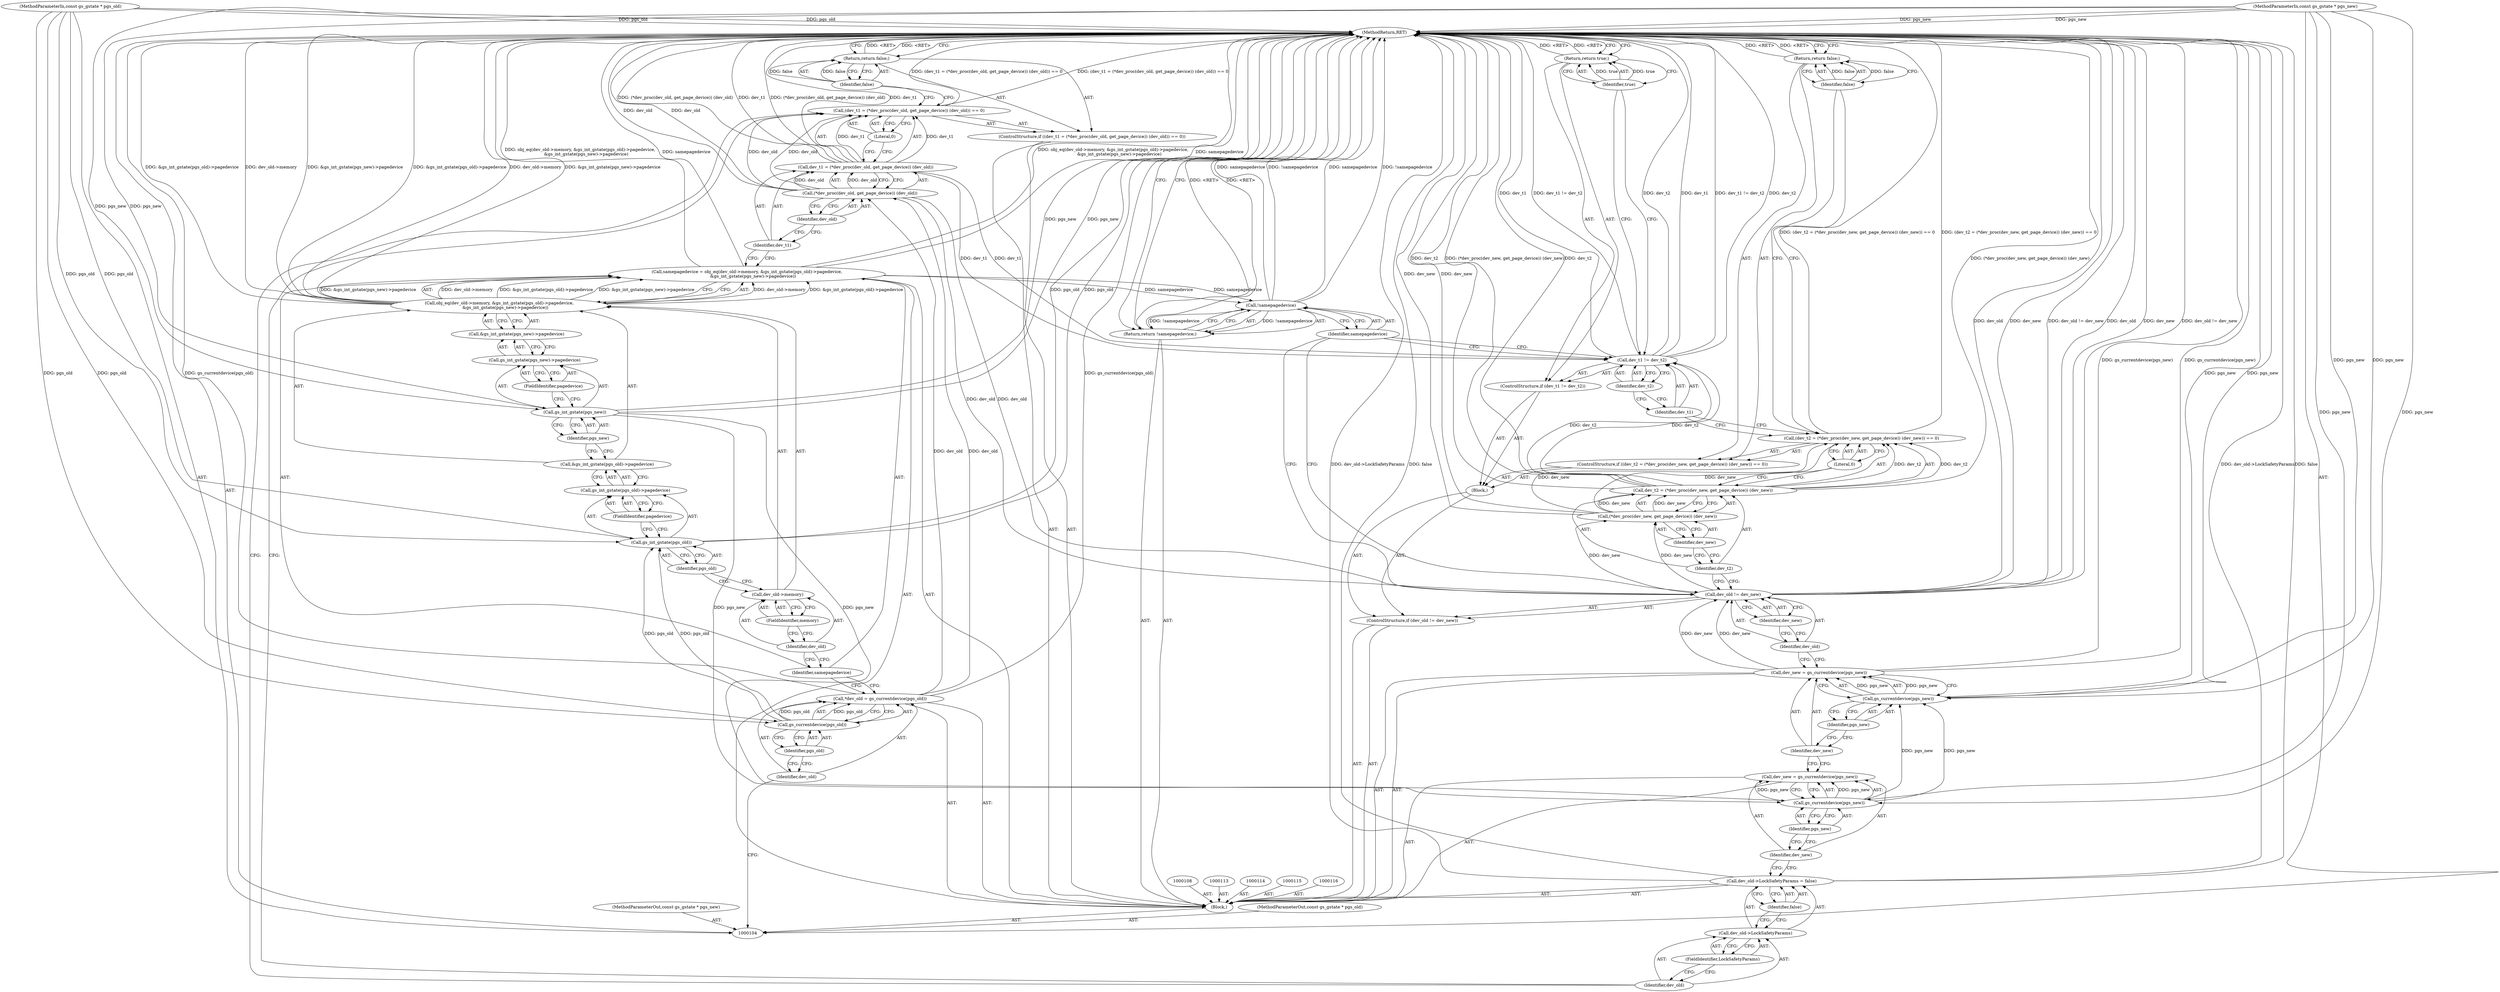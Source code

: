 digraph "1_ghostscript_3e5d316b72e3965b7968bb1d96baa137cd063ac6" {
"1000178" [label="(MethodReturn,RET)"];
"1000105" [label="(MethodParameterIn,const gs_gstate * pgs_old)"];
"1000236" [label="(MethodParameterOut,const gs_gstate * pgs_old)"];
"1000106" [label="(MethodParameterIn,const gs_gstate * pgs_new)"];
"1000237" [label="(MethodParameterOut,const gs_gstate * pgs_new)"];
"1000135" [label="(Call,dev_t1 = (*dev_proc(dev_old, get_page_device)) (dev_old))"];
"1000136" [label="(Identifier,dev_t1)"];
"1000137" [label="(Call,(*dev_proc(dev_old, get_page_device)) (dev_old))"];
"1000133" [label="(ControlStructure,if ((dev_t1 = (*dev_proc(dev_old, get_page_device)) (dev_old)) == 0))"];
"1000138" [label="(Identifier,dev_old)"];
"1000139" [label="(Literal,0)"];
"1000134" [label="(Call,(dev_t1 = (*dev_proc(dev_old, get_page_device)) (dev_old)) == 0)"];
"1000141" [label="(Identifier,false)"];
"1000140" [label="(Return,return false;)"];
"1000145" [label="(FieldIdentifier,LockSafetyParams)"];
"1000146" [label="(Identifier,false)"];
"1000142" [label="(Call,dev_old->LockSafetyParams = false)"];
"1000143" [label="(Call,dev_old->LockSafetyParams)"];
"1000144" [label="(Identifier,dev_old)"];
"1000149" [label="(Call,gs_currentdevice(pgs_new))"];
"1000150" [label="(Identifier,pgs_new)"];
"1000147" [label="(Call,dev_new = gs_currentdevice(pgs_new))"];
"1000148" [label="(Identifier,dev_new)"];
"1000153" [label="(Call,gs_currentdevice(pgs_new))"];
"1000154" [label="(Identifier,pgs_new)"];
"1000151" [label="(Call,dev_new = gs_currentdevice(pgs_new))"];
"1000152" [label="(Identifier,dev_new)"];
"1000158" [label="(Identifier,dev_new)"];
"1000159" [label="(Block,)"];
"1000155" [label="(ControlStructure,if (dev_old != dev_new))"];
"1000156" [label="(Call,dev_old != dev_new)"];
"1000157" [label="(Identifier,dev_old)"];
"1000161" [label="(Call,(dev_t2 = (*dev_proc(dev_new, get_page_device)) (dev_new)) == 0)"];
"1000162" [label="(Call,dev_t2 = (*dev_proc(dev_new, get_page_device)) (dev_new))"];
"1000163" [label="(Identifier,dev_t2)"];
"1000164" [label="(Call,(*dev_proc(dev_new, get_page_device)) (dev_new))"];
"1000165" [label="(Identifier,dev_new)"];
"1000166" [label="(Literal,0)"];
"1000160" [label="(ControlStructure,if ((dev_t2 = (*dev_proc(dev_new, get_page_device)) (dev_new)) == 0))"];
"1000107" [label="(Block,)"];
"1000167" [label="(Return,return false;)"];
"1000168" [label="(Identifier,false)"];
"1000170" [label="(Call,dev_t1 != dev_t2)"];
"1000171" [label="(Identifier,dev_t1)"];
"1000172" [label="(Identifier,dev_t2)"];
"1000169" [label="(ControlStructure,if (dev_t1 != dev_t2))"];
"1000173" [label="(Return,return true;)"];
"1000174" [label="(Identifier,true)"];
"1000176" [label="(Call,!samepagedevice)"];
"1000177" [label="(Identifier,samepagedevice)"];
"1000175" [label="(Return,return !samepagedevice;)"];
"1000109" [label="(Call,*dev_old = gs_currentdevice(pgs_old))"];
"1000110" [label="(Identifier,dev_old)"];
"1000111" [label="(Call,gs_currentdevice(pgs_old))"];
"1000112" [label="(Identifier,pgs_old)"];
"1000117" [label="(Call,samepagedevice = obj_eq(dev_old->memory, &gs_int_gstate(pgs_old)->pagedevice,\n         &gs_int_gstate(pgs_new)->pagedevice))"];
"1000118" [label="(Identifier,samepagedevice)"];
"1000119" [label="(Call,obj_eq(dev_old->memory, &gs_int_gstate(pgs_old)->pagedevice,\n         &gs_int_gstate(pgs_new)->pagedevice))"];
"1000120" [label="(Call,dev_old->memory)"];
"1000121" [label="(Identifier,dev_old)"];
"1000122" [label="(FieldIdentifier,memory)"];
"1000123" [label="(Call,&gs_int_gstate(pgs_old)->pagedevice)"];
"1000124" [label="(Call,gs_int_gstate(pgs_old)->pagedevice)"];
"1000125" [label="(Call,gs_int_gstate(pgs_old))"];
"1000126" [label="(Identifier,pgs_old)"];
"1000127" [label="(FieldIdentifier,pagedevice)"];
"1000129" [label="(Call,gs_int_gstate(pgs_new)->pagedevice)"];
"1000130" [label="(Call,gs_int_gstate(pgs_new))"];
"1000131" [label="(Identifier,pgs_new)"];
"1000132" [label="(FieldIdentifier,pagedevice)"];
"1000128" [label="(Call,&gs_int_gstate(pgs_new)->pagedevice)"];
"1000178" -> "1000104"  [label="AST: "];
"1000178" -> "1000140"  [label="CFG: "];
"1000178" -> "1000167"  [label="CFG: "];
"1000178" -> "1000173"  [label="CFG: "];
"1000178" -> "1000175"  [label="CFG: "];
"1000173" -> "1000178"  [label="DDG: <RET>"];
"1000156" -> "1000178"  [label="DDG: dev_old"];
"1000156" -> "1000178"  [label="DDG: dev_new"];
"1000156" -> "1000178"  [label="DDG: dev_old != dev_new"];
"1000105" -> "1000178"  [label="DDG: pgs_old"];
"1000119" -> "1000178"  [label="DDG: &gs_int_gstate(pgs_old)->pagedevice"];
"1000119" -> "1000178"  [label="DDG: dev_old->memory"];
"1000119" -> "1000178"  [label="DDG: &gs_int_gstate(pgs_new)->pagedevice"];
"1000176" -> "1000178"  [label="DDG: !samepagedevice"];
"1000176" -> "1000178"  [label="DDG: samepagedevice"];
"1000151" -> "1000178"  [label="DDG: gs_currentdevice(pgs_new)"];
"1000117" -> "1000178"  [label="DDG: samepagedevice"];
"1000117" -> "1000178"  [label="DDG: obj_eq(dev_old->memory, &gs_int_gstate(pgs_old)->pagedevice,\n         &gs_int_gstate(pgs_new)->pagedevice)"];
"1000153" -> "1000178"  [label="DDG: pgs_new"];
"1000162" -> "1000178"  [label="DDG: (*dev_proc(dev_new, get_page_device)) (dev_new)"];
"1000162" -> "1000178"  [label="DDG: dev_t2"];
"1000125" -> "1000178"  [label="DDG: pgs_old"];
"1000170" -> "1000178"  [label="DDG: dev_t2"];
"1000170" -> "1000178"  [label="DDG: dev_t1"];
"1000170" -> "1000178"  [label="DDG: dev_t1 != dev_t2"];
"1000134" -> "1000178"  [label="DDG: (dev_t1 = (*dev_proc(dev_old, get_page_device)) (dev_old)) == 0"];
"1000142" -> "1000178"  [label="DDG: dev_old->LockSafetyParams"];
"1000142" -> "1000178"  [label="DDG: false"];
"1000135" -> "1000178"  [label="DDG: dev_t1"];
"1000135" -> "1000178"  [label="DDG: (*dev_proc(dev_old, get_page_device)) (dev_old)"];
"1000137" -> "1000178"  [label="DDG: dev_old"];
"1000109" -> "1000178"  [label="DDG: gs_currentdevice(pgs_old)"];
"1000161" -> "1000178"  [label="DDG: (dev_t2 = (*dev_proc(dev_new, get_page_device)) (dev_new)) == 0"];
"1000106" -> "1000178"  [label="DDG: pgs_new"];
"1000130" -> "1000178"  [label="DDG: pgs_new"];
"1000164" -> "1000178"  [label="DDG: dev_new"];
"1000140" -> "1000178"  [label="DDG: <RET>"];
"1000175" -> "1000178"  [label="DDG: <RET>"];
"1000167" -> "1000178"  [label="DDG: <RET>"];
"1000105" -> "1000104"  [label="AST: "];
"1000105" -> "1000178"  [label="DDG: pgs_old"];
"1000105" -> "1000111"  [label="DDG: pgs_old"];
"1000105" -> "1000125"  [label="DDG: pgs_old"];
"1000236" -> "1000104"  [label="AST: "];
"1000106" -> "1000104"  [label="AST: "];
"1000106" -> "1000178"  [label="DDG: pgs_new"];
"1000106" -> "1000130"  [label="DDG: pgs_new"];
"1000106" -> "1000149"  [label="DDG: pgs_new"];
"1000106" -> "1000153"  [label="DDG: pgs_new"];
"1000237" -> "1000104"  [label="AST: "];
"1000135" -> "1000134"  [label="AST: "];
"1000135" -> "1000137"  [label="CFG: "];
"1000136" -> "1000135"  [label="AST: "];
"1000137" -> "1000135"  [label="AST: "];
"1000139" -> "1000135"  [label="CFG: "];
"1000135" -> "1000178"  [label="DDG: dev_t1"];
"1000135" -> "1000178"  [label="DDG: (*dev_proc(dev_old, get_page_device)) (dev_old)"];
"1000135" -> "1000134"  [label="DDG: dev_t1"];
"1000137" -> "1000135"  [label="DDG: dev_old"];
"1000135" -> "1000170"  [label="DDG: dev_t1"];
"1000136" -> "1000135"  [label="AST: "];
"1000136" -> "1000117"  [label="CFG: "];
"1000138" -> "1000136"  [label="CFG: "];
"1000137" -> "1000135"  [label="AST: "];
"1000137" -> "1000138"  [label="CFG: "];
"1000138" -> "1000137"  [label="AST: "];
"1000135" -> "1000137"  [label="CFG: "];
"1000137" -> "1000178"  [label="DDG: dev_old"];
"1000137" -> "1000134"  [label="DDG: dev_old"];
"1000137" -> "1000135"  [label="DDG: dev_old"];
"1000109" -> "1000137"  [label="DDG: dev_old"];
"1000137" -> "1000156"  [label="DDG: dev_old"];
"1000133" -> "1000107"  [label="AST: "];
"1000134" -> "1000133"  [label="AST: "];
"1000140" -> "1000133"  [label="AST: "];
"1000138" -> "1000137"  [label="AST: "];
"1000138" -> "1000136"  [label="CFG: "];
"1000137" -> "1000138"  [label="CFG: "];
"1000139" -> "1000134"  [label="AST: "];
"1000139" -> "1000135"  [label="CFG: "];
"1000134" -> "1000139"  [label="CFG: "];
"1000134" -> "1000133"  [label="AST: "];
"1000134" -> "1000139"  [label="CFG: "];
"1000135" -> "1000134"  [label="AST: "];
"1000139" -> "1000134"  [label="AST: "];
"1000141" -> "1000134"  [label="CFG: "];
"1000144" -> "1000134"  [label="CFG: "];
"1000134" -> "1000178"  [label="DDG: (dev_t1 = (*dev_proc(dev_old, get_page_device)) (dev_old)) == 0"];
"1000135" -> "1000134"  [label="DDG: dev_t1"];
"1000137" -> "1000134"  [label="DDG: dev_old"];
"1000141" -> "1000140"  [label="AST: "];
"1000141" -> "1000134"  [label="CFG: "];
"1000140" -> "1000141"  [label="CFG: "];
"1000141" -> "1000140"  [label="DDG: false"];
"1000140" -> "1000133"  [label="AST: "];
"1000140" -> "1000141"  [label="CFG: "];
"1000141" -> "1000140"  [label="AST: "];
"1000178" -> "1000140"  [label="CFG: "];
"1000140" -> "1000178"  [label="DDG: <RET>"];
"1000141" -> "1000140"  [label="DDG: false"];
"1000145" -> "1000143"  [label="AST: "];
"1000145" -> "1000144"  [label="CFG: "];
"1000143" -> "1000145"  [label="CFG: "];
"1000146" -> "1000142"  [label="AST: "];
"1000146" -> "1000143"  [label="CFG: "];
"1000142" -> "1000146"  [label="CFG: "];
"1000142" -> "1000107"  [label="AST: "];
"1000142" -> "1000146"  [label="CFG: "];
"1000143" -> "1000142"  [label="AST: "];
"1000146" -> "1000142"  [label="AST: "];
"1000148" -> "1000142"  [label="CFG: "];
"1000142" -> "1000178"  [label="DDG: dev_old->LockSafetyParams"];
"1000142" -> "1000178"  [label="DDG: false"];
"1000143" -> "1000142"  [label="AST: "];
"1000143" -> "1000145"  [label="CFG: "];
"1000144" -> "1000143"  [label="AST: "];
"1000145" -> "1000143"  [label="AST: "];
"1000146" -> "1000143"  [label="CFG: "];
"1000144" -> "1000143"  [label="AST: "];
"1000144" -> "1000134"  [label="CFG: "];
"1000145" -> "1000144"  [label="CFG: "];
"1000149" -> "1000147"  [label="AST: "];
"1000149" -> "1000150"  [label="CFG: "];
"1000150" -> "1000149"  [label="AST: "];
"1000147" -> "1000149"  [label="CFG: "];
"1000149" -> "1000147"  [label="DDG: pgs_new"];
"1000130" -> "1000149"  [label="DDG: pgs_new"];
"1000106" -> "1000149"  [label="DDG: pgs_new"];
"1000149" -> "1000153"  [label="DDG: pgs_new"];
"1000150" -> "1000149"  [label="AST: "];
"1000150" -> "1000148"  [label="CFG: "];
"1000149" -> "1000150"  [label="CFG: "];
"1000147" -> "1000107"  [label="AST: "];
"1000147" -> "1000149"  [label="CFG: "];
"1000148" -> "1000147"  [label="AST: "];
"1000149" -> "1000147"  [label="AST: "];
"1000152" -> "1000147"  [label="CFG: "];
"1000149" -> "1000147"  [label="DDG: pgs_new"];
"1000148" -> "1000147"  [label="AST: "];
"1000148" -> "1000142"  [label="CFG: "];
"1000150" -> "1000148"  [label="CFG: "];
"1000153" -> "1000151"  [label="AST: "];
"1000153" -> "1000154"  [label="CFG: "];
"1000154" -> "1000153"  [label="AST: "];
"1000151" -> "1000153"  [label="CFG: "];
"1000153" -> "1000178"  [label="DDG: pgs_new"];
"1000153" -> "1000151"  [label="DDG: pgs_new"];
"1000149" -> "1000153"  [label="DDG: pgs_new"];
"1000106" -> "1000153"  [label="DDG: pgs_new"];
"1000154" -> "1000153"  [label="AST: "];
"1000154" -> "1000152"  [label="CFG: "];
"1000153" -> "1000154"  [label="CFG: "];
"1000151" -> "1000107"  [label="AST: "];
"1000151" -> "1000153"  [label="CFG: "];
"1000152" -> "1000151"  [label="AST: "];
"1000153" -> "1000151"  [label="AST: "];
"1000157" -> "1000151"  [label="CFG: "];
"1000151" -> "1000178"  [label="DDG: gs_currentdevice(pgs_new)"];
"1000153" -> "1000151"  [label="DDG: pgs_new"];
"1000151" -> "1000156"  [label="DDG: dev_new"];
"1000152" -> "1000151"  [label="AST: "];
"1000152" -> "1000147"  [label="CFG: "];
"1000154" -> "1000152"  [label="CFG: "];
"1000158" -> "1000156"  [label="AST: "];
"1000158" -> "1000157"  [label="CFG: "];
"1000156" -> "1000158"  [label="CFG: "];
"1000159" -> "1000155"  [label="AST: "];
"1000160" -> "1000159"  [label="AST: "];
"1000169" -> "1000159"  [label="AST: "];
"1000155" -> "1000107"  [label="AST: "];
"1000156" -> "1000155"  [label="AST: "];
"1000159" -> "1000155"  [label="AST: "];
"1000156" -> "1000155"  [label="AST: "];
"1000156" -> "1000158"  [label="CFG: "];
"1000157" -> "1000156"  [label="AST: "];
"1000158" -> "1000156"  [label="AST: "];
"1000163" -> "1000156"  [label="CFG: "];
"1000177" -> "1000156"  [label="CFG: "];
"1000156" -> "1000178"  [label="DDG: dev_old"];
"1000156" -> "1000178"  [label="DDG: dev_new"];
"1000156" -> "1000178"  [label="DDG: dev_old != dev_new"];
"1000137" -> "1000156"  [label="DDG: dev_old"];
"1000151" -> "1000156"  [label="DDG: dev_new"];
"1000156" -> "1000164"  [label="DDG: dev_new"];
"1000157" -> "1000156"  [label="AST: "];
"1000157" -> "1000151"  [label="CFG: "];
"1000158" -> "1000157"  [label="CFG: "];
"1000161" -> "1000160"  [label="AST: "];
"1000161" -> "1000166"  [label="CFG: "];
"1000162" -> "1000161"  [label="AST: "];
"1000166" -> "1000161"  [label="AST: "];
"1000168" -> "1000161"  [label="CFG: "];
"1000171" -> "1000161"  [label="CFG: "];
"1000161" -> "1000178"  [label="DDG: (dev_t2 = (*dev_proc(dev_new, get_page_device)) (dev_new)) == 0"];
"1000162" -> "1000161"  [label="DDG: dev_t2"];
"1000164" -> "1000161"  [label="DDG: dev_new"];
"1000162" -> "1000161"  [label="AST: "];
"1000162" -> "1000164"  [label="CFG: "];
"1000163" -> "1000162"  [label="AST: "];
"1000164" -> "1000162"  [label="AST: "];
"1000166" -> "1000162"  [label="CFG: "];
"1000162" -> "1000178"  [label="DDG: (*dev_proc(dev_new, get_page_device)) (dev_new)"];
"1000162" -> "1000178"  [label="DDG: dev_t2"];
"1000162" -> "1000161"  [label="DDG: dev_t2"];
"1000164" -> "1000162"  [label="DDG: dev_new"];
"1000162" -> "1000170"  [label="DDG: dev_t2"];
"1000163" -> "1000162"  [label="AST: "];
"1000163" -> "1000156"  [label="CFG: "];
"1000165" -> "1000163"  [label="CFG: "];
"1000164" -> "1000162"  [label="AST: "];
"1000164" -> "1000165"  [label="CFG: "];
"1000165" -> "1000164"  [label="AST: "];
"1000162" -> "1000164"  [label="CFG: "];
"1000164" -> "1000178"  [label="DDG: dev_new"];
"1000164" -> "1000161"  [label="DDG: dev_new"];
"1000164" -> "1000162"  [label="DDG: dev_new"];
"1000156" -> "1000164"  [label="DDG: dev_new"];
"1000165" -> "1000164"  [label="AST: "];
"1000165" -> "1000163"  [label="CFG: "];
"1000164" -> "1000165"  [label="CFG: "];
"1000166" -> "1000161"  [label="AST: "];
"1000166" -> "1000162"  [label="CFG: "];
"1000161" -> "1000166"  [label="CFG: "];
"1000160" -> "1000159"  [label="AST: "];
"1000161" -> "1000160"  [label="AST: "];
"1000167" -> "1000160"  [label="AST: "];
"1000107" -> "1000104"  [label="AST: "];
"1000108" -> "1000107"  [label="AST: "];
"1000109" -> "1000107"  [label="AST: "];
"1000113" -> "1000107"  [label="AST: "];
"1000114" -> "1000107"  [label="AST: "];
"1000115" -> "1000107"  [label="AST: "];
"1000116" -> "1000107"  [label="AST: "];
"1000117" -> "1000107"  [label="AST: "];
"1000133" -> "1000107"  [label="AST: "];
"1000142" -> "1000107"  [label="AST: "];
"1000147" -> "1000107"  [label="AST: "];
"1000151" -> "1000107"  [label="AST: "];
"1000155" -> "1000107"  [label="AST: "];
"1000175" -> "1000107"  [label="AST: "];
"1000167" -> "1000160"  [label="AST: "];
"1000167" -> "1000168"  [label="CFG: "];
"1000168" -> "1000167"  [label="AST: "];
"1000178" -> "1000167"  [label="CFG: "];
"1000167" -> "1000178"  [label="DDG: <RET>"];
"1000168" -> "1000167"  [label="DDG: false"];
"1000168" -> "1000167"  [label="AST: "];
"1000168" -> "1000161"  [label="CFG: "];
"1000167" -> "1000168"  [label="CFG: "];
"1000168" -> "1000167"  [label="DDG: false"];
"1000170" -> "1000169"  [label="AST: "];
"1000170" -> "1000172"  [label="CFG: "];
"1000171" -> "1000170"  [label="AST: "];
"1000172" -> "1000170"  [label="AST: "];
"1000174" -> "1000170"  [label="CFG: "];
"1000177" -> "1000170"  [label="CFG: "];
"1000170" -> "1000178"  [label="DDG: dev_t2"];
"1000170" -> "1000178"  [label="DDG: dev_t1"];
"1000170" -> "1000178"  [label="DDG: dev_t1 != dev_t2"];
"1000135" -> "1000170"  [label="DDG: dev_t1"];
"1000162" -> "1000170"  [label="DDG: dev_t2"];
"1000171" -> "1000170"  [label="AST: "];
"1000171" -> "1000161"  [label="CFG: "];
"1000172" -> "1000171"  [label="CFG: "];
"1000172" -> "1000170"  [label="AST: "];
"1000172" -> "1000171"  [label="CFG: "];
"1000170" -> "1000172"  [label="CFG: "];
"1000169" -> "1000159"  [label="AST: "];
"1000170" -> "1000169"  [label="AST: "];
"1000173" -> "1000169"  [label="AST: "];
"1000173" -> "1000169"  [label="AST: "];
"1000173" -> "1000174"  [label="CFG: "];
"1000174" -> "1000173"  [label="AST: "];
"1000178" -> "1000173"  [label="CFG: "];
"1000173" -> "1000178"  [label="DDG: <RET>"];
"1000174" -> "1000173"  [label="DDG: true"];
"1000174" -> "1000173"  [label="AST: "];
"1000174" -> "1000170"  [label="CFG: "];
"1000173" -> "1000174"  [label="CFG: "];
"1000174" -> "1000173"  [label="DDG: true"];
"1000176" -> "1000175"  [label="AST: "];
"1000176" -> "1000177"  [label="CFG: "];
"1000177" -> "1000176"  [label="AST: "];
"1000175" -> "1000176"  [label="CFG: "];
"1000176" -> "1000178"  [label="DDG: !samepagedevice"];
"1000176" -> "1000178"  [label="DDG: samepagedevice"];
"1000176" -> "1000175"  [label="DDG: !samepagedevice"];
"1000117" -> "1000176"  [label="DDG: samepagedevice"];
"1000177" -> "1000176"  [label="AST: "];
"1000177" -> "1000170"  [label="CFG: "];
"1000177" -> "1000156"  [label="CFG: "];
"1000176" -> "1000177"  [label="CFG: "];
"1000175" -> "1000107"  [label="AST: "];
"1000175" -> "1000176"  [label="CFG: "];
"1000176" -> "1000175"  [label="AST: "];
"1000178" -> "1000175"  [label="CFG: "];
"1000175" -> "1000178"  [label="DDG: <RET>"];
"1000176" -> "1000175"  [label="DDG: !samepagedevice"];
"1000109" -> "1000107"  [label="AST: "];
"1000109" -> "1000111"  [label="CFG: "];
"1000110" -> "1000109"  [label="AST: "];
"1000111" -> "1000109"  [label="AST: "];
"1000118" -> "1000109"  [label="CFG: "];
"1000109" -> "1000178"  [label="DDG: gs_currentdevice(pgs_old)"];
"1000111" -> "1000109"  [label="DDG: pgs_old"];
"1000109" -> "1000137"  [label="DDG: dev_old"];
"1000110" -> "1000109"  [label="AST: "];
"1000110" -> "1000104"  [label="CFG: "];
"1000112" -> "1000110"  [label="CFG: "];
"1000111" -> "1000109"  [label="AST: "];
"1000111" -> "1000112"  [label="CFG: "];
"1000112" -> "1000111"  [label="AST: "];
"1000109" -> "1000111"  [label="CFG: "];
"1000111" -> "1000109"  [label="DDG: pgs_old"];
"1000105" -> "1000111"  [label="DDG: pgs_old"];
"1000111" -> "1000125"  [label="DDG: pgs_old"];
"1000112" -> "1000111"  [label="AST: "];
"1000112" -> "1000110"  [label="CFG: "];
"1000111" -> "1000112"  [label="CFG: "];
"1000117" -> "1000107"  [label="AST: "];
"1000117" -> "1000119"  [label="CFG: "];
"1000118" -> "1000117"  [label="AST: "];
"1000119" -> "1000117"  [label="AST: "];
"1000136" -> "1000117"  [label="CFG: "];
"1000117" -> "1000178"  [label="DDG: samepagedevice"];
"1000117" -> "1000178"  [label="DDG: obj_eq(dev_old->memory, &gs_int_gstate(pgs_old)->pagedevice,\n         &gs_int_gstate(pgs_new)->pagedevice)"];
"1000119" -> "1000117"  [label="DDG: dev_old->memory"];
"1000119" -> "1000117"  [label="DDG: &gs_int_gstate(pgs_old)->pagedevice"];
"1000119" -> "1000117"  [label="DDG: &gs_int_gstate(pgs_new)->pagedevice"];
"1000117" -> "1000176"  [label="DDG: samepagedevice"];
"1000118" -> "1000117"  [label="AST: "];
"1000118" -> "1000109"  [label="CFG: "];
"1000121" -> "1000118"  [label="CFG: "];
"1000119" -> "1000117"  [label="AST: "];
"1000119" -> "1000128"  [label="CFG: "];
"1000120" -> "1000119"  [label="AST: "];
"1000123" -> "1000119"  [label="AST: "];
"1000128" -> "1000119"  [label="AST: "];
"1000117" -> "1000119"  [label="CFG: "];
"1000119" -> "1000178"  [label="DDG: &gs_int_gstate(pgs_old)->pagedevice"];
"1000119" -> "1000178"  [label="DDG: dev_old->memory"];
"1000119" -> "1000178"  [label="DDG: &gs_int_gstate(pgs_new)->pagedevice"];
"1000119" -> "1000117"  [label="DDG: dev_old->memory"];
"1000119" -> "1000117"  [label="DDG: &gs_int_gstate(pgs_old)->pagedevice"];
"1000119" -> "1000117"  [label="DDG: &gs_int_gstate(pgs_new)->pagedevice"];
"1000120" -> "1000119"  [label="AST: "];
"1000120" -> "1000122"  [label="CFG: "];
"1000121" -> "1000120"  [label="AST: "];
"1000122" -> "1000120"  [label="AST: "];
"1000126" -> "1000120"  [label="CFG: "];
"1000121" -> "1000120"  [label="AST: "];
"1000121" -> "1000118"  [label="CFG: "];
"1000122" -> "1000121"  [label="CFG: "];
"1000122" -> "1000120"  [label="AST: "];
"1000122" -> "1000121"  [label="CFG: "];
"1000120" -> "1000122"  [label="CFG: "];
"1000123" -> "1000119"  [label="AST: "];
"1000123" -> "1000124"  [label="CFG: "];
"1000124" -> "1000123"  [label="AST: "];
"1000131" -> "1000123"  [label="CFG: "];
"1000124" -> "1000123"  [label="AST: "];
"1000124" -> "1000127"  [label="CFG: "];
"1000125" -> "1000124"  [label="AST: "];
"1000127" -> "1000124"  [label="AST: "];
"1000123" -> "1000124"  [label="CFG: "];
"1000125" -> "1000124"  [label="AST: "];
"1000125" -> "1000126"  [label="CFG: "];
"1000126" -> "1000125"  [label="AST: "];
"1000127" -> "1000125"  [label="CFG: "];
"1000125" -> "1000178"  [label="DDG: pgs_old"];
"1000111" -> "1000125"  [label="DDG: pgs_old"];
"1000105" -> "1000125"  [label="DDG: pgs_old"];
"1000126" -> "1000125"  [label="AST: "];
"1000126" -> "1000120"  [label="CFG: "];
"1000125" -> "1000126"  [label="CFG: "];
"1000127" -> "1000124"  [label="AST: "];
"1000127" -> "1000125"  [label="CFG: "];
"1000124" -> "1000127"  [label="CFG: "];
"1000129" -> "1000128"  [label="AST: "];
"1000129" -> "1000132"  [label="CFG: "];
"1000130" -> "1000129"  [label="AST: "];
"1000132" -> "1000129"  [label="AST: "];
"1000128" -> "1000129"  [label="CFG: "];
"1000130" -> "1000129"  [label="AST: "];
"1000130" -> "1000131"  [label="CFG: "];
"1000131" -> "1000130"  [label="AST: "];
"1000132" -> "1000130"  [label="CFG: "];
"1000130" -> "1000178"  [label="DDG: pgs_new"];
"1000106" -> "1000130"  [label="DDG: pgs_new"];
"1000130" -> "1000149"  [label="DDG: pgs_new"];
"1000131" -> "1000130"  [label="AST: "];
"1000131" -> "1000123"  [label="CFG: "];
"1000130" -> "1000131"  [label="CFG: "];
"1000132" -> "1000129"  [label="AST: "];
"1000132" -> "1000130"  [label="CFG: "];
"1000129" -> "1000132"  [label="CFG: "];
"1000128" -> "1000119"  [label="AST: "];
"1000128" -> "1000129"  [label="CFG: "];
"1000129" -> "1000128"  [label="AST: "];
"1000119" -> "1000128"  [label="CFG: "];
}

